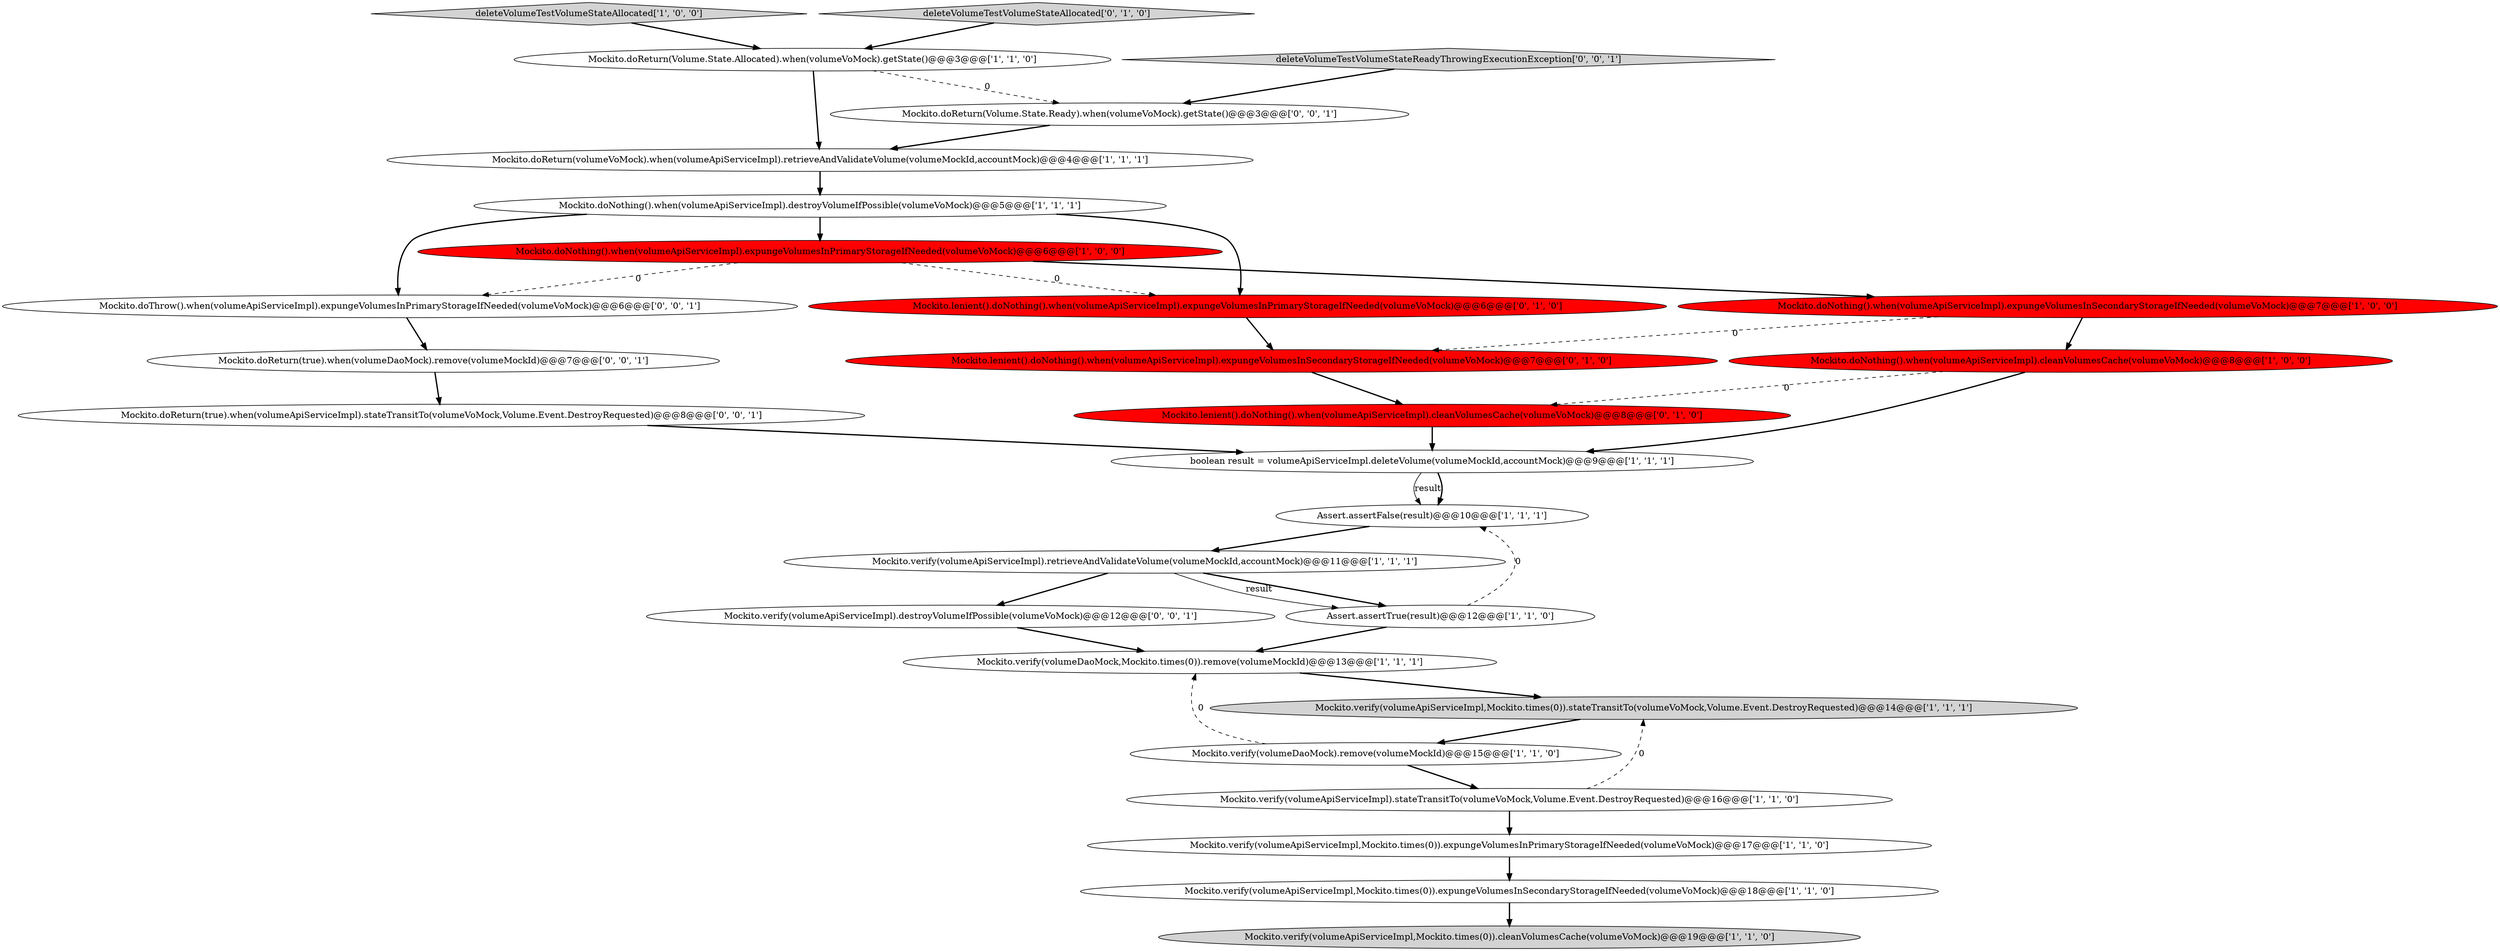 digraph {
3 [style = filled, label = "Assert.assertFalse(result)@@@10@@@['1', '1', '1']", fillcolor = white, shape = ellipse image = "AAA0AAABBB1BBB"];
15 [style = filled, label = "Mockito.verify(volumeDaoMock).remove(volumeMockId)@@@15@@@['1', '1', '0']", fillcolor = white, shape = ellipse image = "AAA0AAABBB1BBB"];
12 [style = filled, label = "Mockito.doNothing().when(volumeApiServiceImpl).cleanVolumesCache(volumeVoMock)@@@8@@@['1', '0', '0']", fillcolor = red, shape = ellipse image = "AAA1AAABBB1BBB"];
0 [style = filled, label = "Mockito.verify(volumeApiServiceImpl,Mockito.times(0)).expungeVolumesInSecondaryStorageIfNeeded(volumeVoMock)@@@18@@@['1', '1', '0']", fillcolor = white, shape = ellipse image = "AAA0AAABBB1BBB"];
14 [style = filled, label = "deleteVolumeTestVolumeStateAllocated['1', '0', '0']", fillcolor = lightgray, shape = diamond image = "AAA0AAABBB1BBB"];
27 [style = filled, label = "Mockito.doReturn(Volume.State.Ready).when(volumeVoMock).getState()@@@3@@@['0', '0', '1']", fillcolor = white, shape = ellipse image = "AAA0AAABBB3BBB"];
13 [style = filled, label = "Mockito.verify(volumeDaoMock,Mockito.times(0)).remove(volumeMockId)@@@13@@@['1', '1', '1']", fillcolor = white, shape = ellipse image = "AAA0AAABBB1BBB"];
9 [style = filled, label = "Mockito.doReturn(volumeVoMock).when(volumeApiServiceImpl).retrieveAndValidateVolume(volumeMockId,accountMock)@@@4@@@['1', '1', '1']", fillcolor = white, shape = ellipse image = "AAA0AAABBB1BBB"];
2 [style = filled, label = "Mockito.verify(volumeApiServiceImpl,Mockito.times(0)).cleanVolumesCache(volumeVoMock)@@@19@@@['1', '1', '0']", fillcolor = lightgray, shape = ellipse image = "AAA0AAABBB1BBB"];
17 [style = filled, label = "boolean result = volumeApiServiceImpl.deleteVolume(volumeMockId,accountMock)@@@9@@@['1', '1', '1']", fillcolor = white, shape = ellipse image = "AAA0AAABBB1BBB"];
7 [style = filled, label = "Mockito.verify(volumeApiServiceImpl).retrieveAndValidateVolume(volumeMockId,accountMock)@@@11@@@['1', '1', '1']", fillcolor = white, shape = ellipse image = "AAA0AAABBB1BBB"];
6 [style = filled, label = "Mockito.verify(volumeApiServiceImpl,Mockito.times(0)).stateTransitTo(volumeVoMock,Volume.Event.DestroyRequested)@@@14@@@['1', '1', '1']", fillcolor = lightgray, shape = ellipse image = "AAA0AAABBB1BBB"];
5 [style = filled, label = "Mockito.doNothing().when(volumeApiServiceImpl).expungeVolumesInSecondaryStorageIfNeeded(volumeVoMock)@@@7@@@['1', '0', '0']", fillcolor = red, shape = ellipse image = "AAA1AAABBB1BBB"];
24 [style = filled, label = "Mockito.doThrow().when(volumeApiServiceImpl).expungeVolumesInPrimaryStorageIfNeeded(volumeVoMock)@@@6@@@['0', '0', '1']", fillcolor = white, shape = ellipse image = "AAA0AAABBB3BBB"];
4 [style = filled, label = "Mockito.doReturn(Volume.State.Allocated).when(volumeVoMock).getState()@@@3@@@['1', '1', '0']", fillcolor = white, shape = ellipse image = "AAA0AAABBB1BBB"];
22 [style = filled, label = "Mockito.doReturn(true).when(volumeDaoMock).remove(volumeMockId)@@@7@@@['0', '0', '1']", fillcolor = white, shape = ellipse image = "AAA0AAABBB3BBB"];
8 [style = filled, label = "Mockito.verify(volumeApiServiceImpl).stateTransitTo(volumeVoMock,Volume.Event.DestroyRequested)@@@16@@@['1', '1', '0']", fillcolor = white, shape = ellipse image = "AAA0AAABBB1BBB"];
1 [style = filled, label = "Mockito.doNothing().when(volumeApiServiceImpl).expungeVolumesInPrimaryStorageIfNeeded(volumeVoMock)@@@6@@@['1', '0', '0']", fillcolor = red, shape = ellipse image = "AAA1AAABBB1BBB"];
25 [style = filled, label = "deleteVolumeTestVolumeStateReadyThrowingExecutionException['0', '0', '1']", fillcolor = lightgray, shape = diamond image = "AAA0AAABBB3BBB"];
18 [style = filled, label = "Mockito.lenient().doNothing().when(volumeApiServiceImpl).expungeVolumesInSecondaryStorageIfNeeded(volumeVoMock)@@@7@@@['0', '1', '0']", fillcolor = red, shape = ellipse image = "AAA1AAABBB2BBB"];
10 [style = filled, label = "Assert.assertTrue(result)@@@12@@@['1', '1', '0']", fillcolor = white, shape = ellipse image = "AAA0AAABBB1BBB"];
11 [style = filled, label = "Mockito.doNothing().when(volumeApiServiceImpl).destroyVolumeIfPossible(volumeVoMock)@@@5@@@['1', '1', '1']", fillcolor = white, shape = ellipse image = "AAA0AAABBB1BBB"];
16 [style = filled, label = "Mockito.verify(volumeApiServiceImpl,Mockito.times(0)).expungeVolumesInPrimaryStorageIfNeeded(volumeVoMock)@@@17@@@['1', '1', '0']", fillcolor = white, shape = ellipse image = "AAA0AAABBB1BBB"];
21 [style = filled, label = "Mockito.lenient().doNothing().when(volumeApiServiceImpl).expungeVolumesInPrimaryStorageIfNeeded(volumeVoMock)@@@6@@@['0', '1', '0']", fillcolor = red, shape = ellipse image = "AAA1AAABBB2BBB"];
23 [style = filled, label = "Mockito.verify(volumeApiServiceImpl).destroyVolumeIfPossible(volumeVoMock)@@@12@@@['0', '0', '1']", fillcolor = white, shape = ellipse image = "AAA0AAABBB3BBB"];
26 [style = filled, label = "Mockito.doReturn(true).when(volumeApiServiceImpl).stateTransitTo(volumeVoMock,Volume.Event.DestroyRequested)@@@8@@@['0', '0', '1']", fillcolor = white, shape = ellipse image = "AAA0AAABBB3BBB"];
20 [style = filled, label = "deleteVolumeTestVolumeStateAllocated['0', '1', '0']", fillcolor = lightgray, shape = diamond image = "AAA0AAABBB2BBB"];
19 [style = filled, label = "Mockito.lenient().doNothing().when(volumeApiServiceImpl).cleanVolumesCache(volumeVoMock)@@@8@@@['0', '1', '0']", fillcolor = red, shape = ellipse image = "AAA1AAABBB2BBB"];
1->5 [style = bold, label=""];
4->9 [style = bold, label=""];
8->16 [style = bold, label=""];
22->26 [style = bold, label=""];
16->0 [style = bold, label=""];
8->6 [style = dashed, label="0"];
9->11 [style = bold, label=""];
26->17 [style = bold, label=""];
11->1 [style = bold, label=""];
7->10 [style = bold, label=""];
10->3 [style = dashed, label="0"];
11->21 [style = bold, label=""];
0->2 [style = bold, label=""];
12->17 [style = bold, label=""];
27->9 [style = bold, label=""];
7->10 [style = solid, label="result"];
18->19 [style = bold, label=""];
4->27 [style = dashed, label="0"];
1->21 [style = dashed, label="0"];
19->17 [style = bold, label=""];
5->18 [style = dashed, label="0"];
11->24 [style = bold, label=""];
24->22 [style = bold, label=""];
21->18 [style = bold, label=""];
6->15 [style = bold, label=""];
20->4 [style = bold, label=""];
25->27 [style = bold, label=""];
17->3 [style = solid, label="result"];
12->19 [style = dashed, label="0"];
10->13 [style = bold, label=""];
5->12 [style = bold, label=""];
3->7 [style = bold, label=""];
23->13 [style = bold, label=""];
1->24 [style = dashed, label="0"];
7->23 [style = bold, label=""];
17->3 [style = bold, label=""];
15->13 [style = dashed, label="0"];
13->6 [style = bold, label=""];
15->8 [style = bold, label=""];
14->4 [style = bold, label=""];
}
